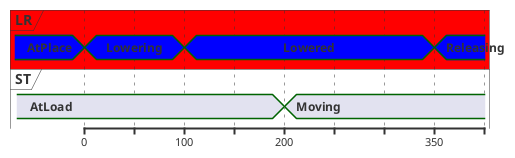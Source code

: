 {
  "sha1": "359zadv46am1po4h03tna2swqeu2lo",
  "insertion": {
    "when": "2024-05-30T20:48:20.186Z",
    "url": "https://forum.plantuml.net/18682/timing-set-background-color-of-concise",
    "user": "plantuml@gmail.com"
  }
}
@startuml
<style>
timingDiagram {
  .bluecolor {
    BackGroundColor blue
  }
}
</style>
concise "LR" as LR <<bluecolor>> #red
concise "ST" as ST

LR is AtPlace
ST is AtLoad

@LR
0 is Lowering
100 is Lowered
350 is Releasing
 
@ST
200 is Moving
@enduml
